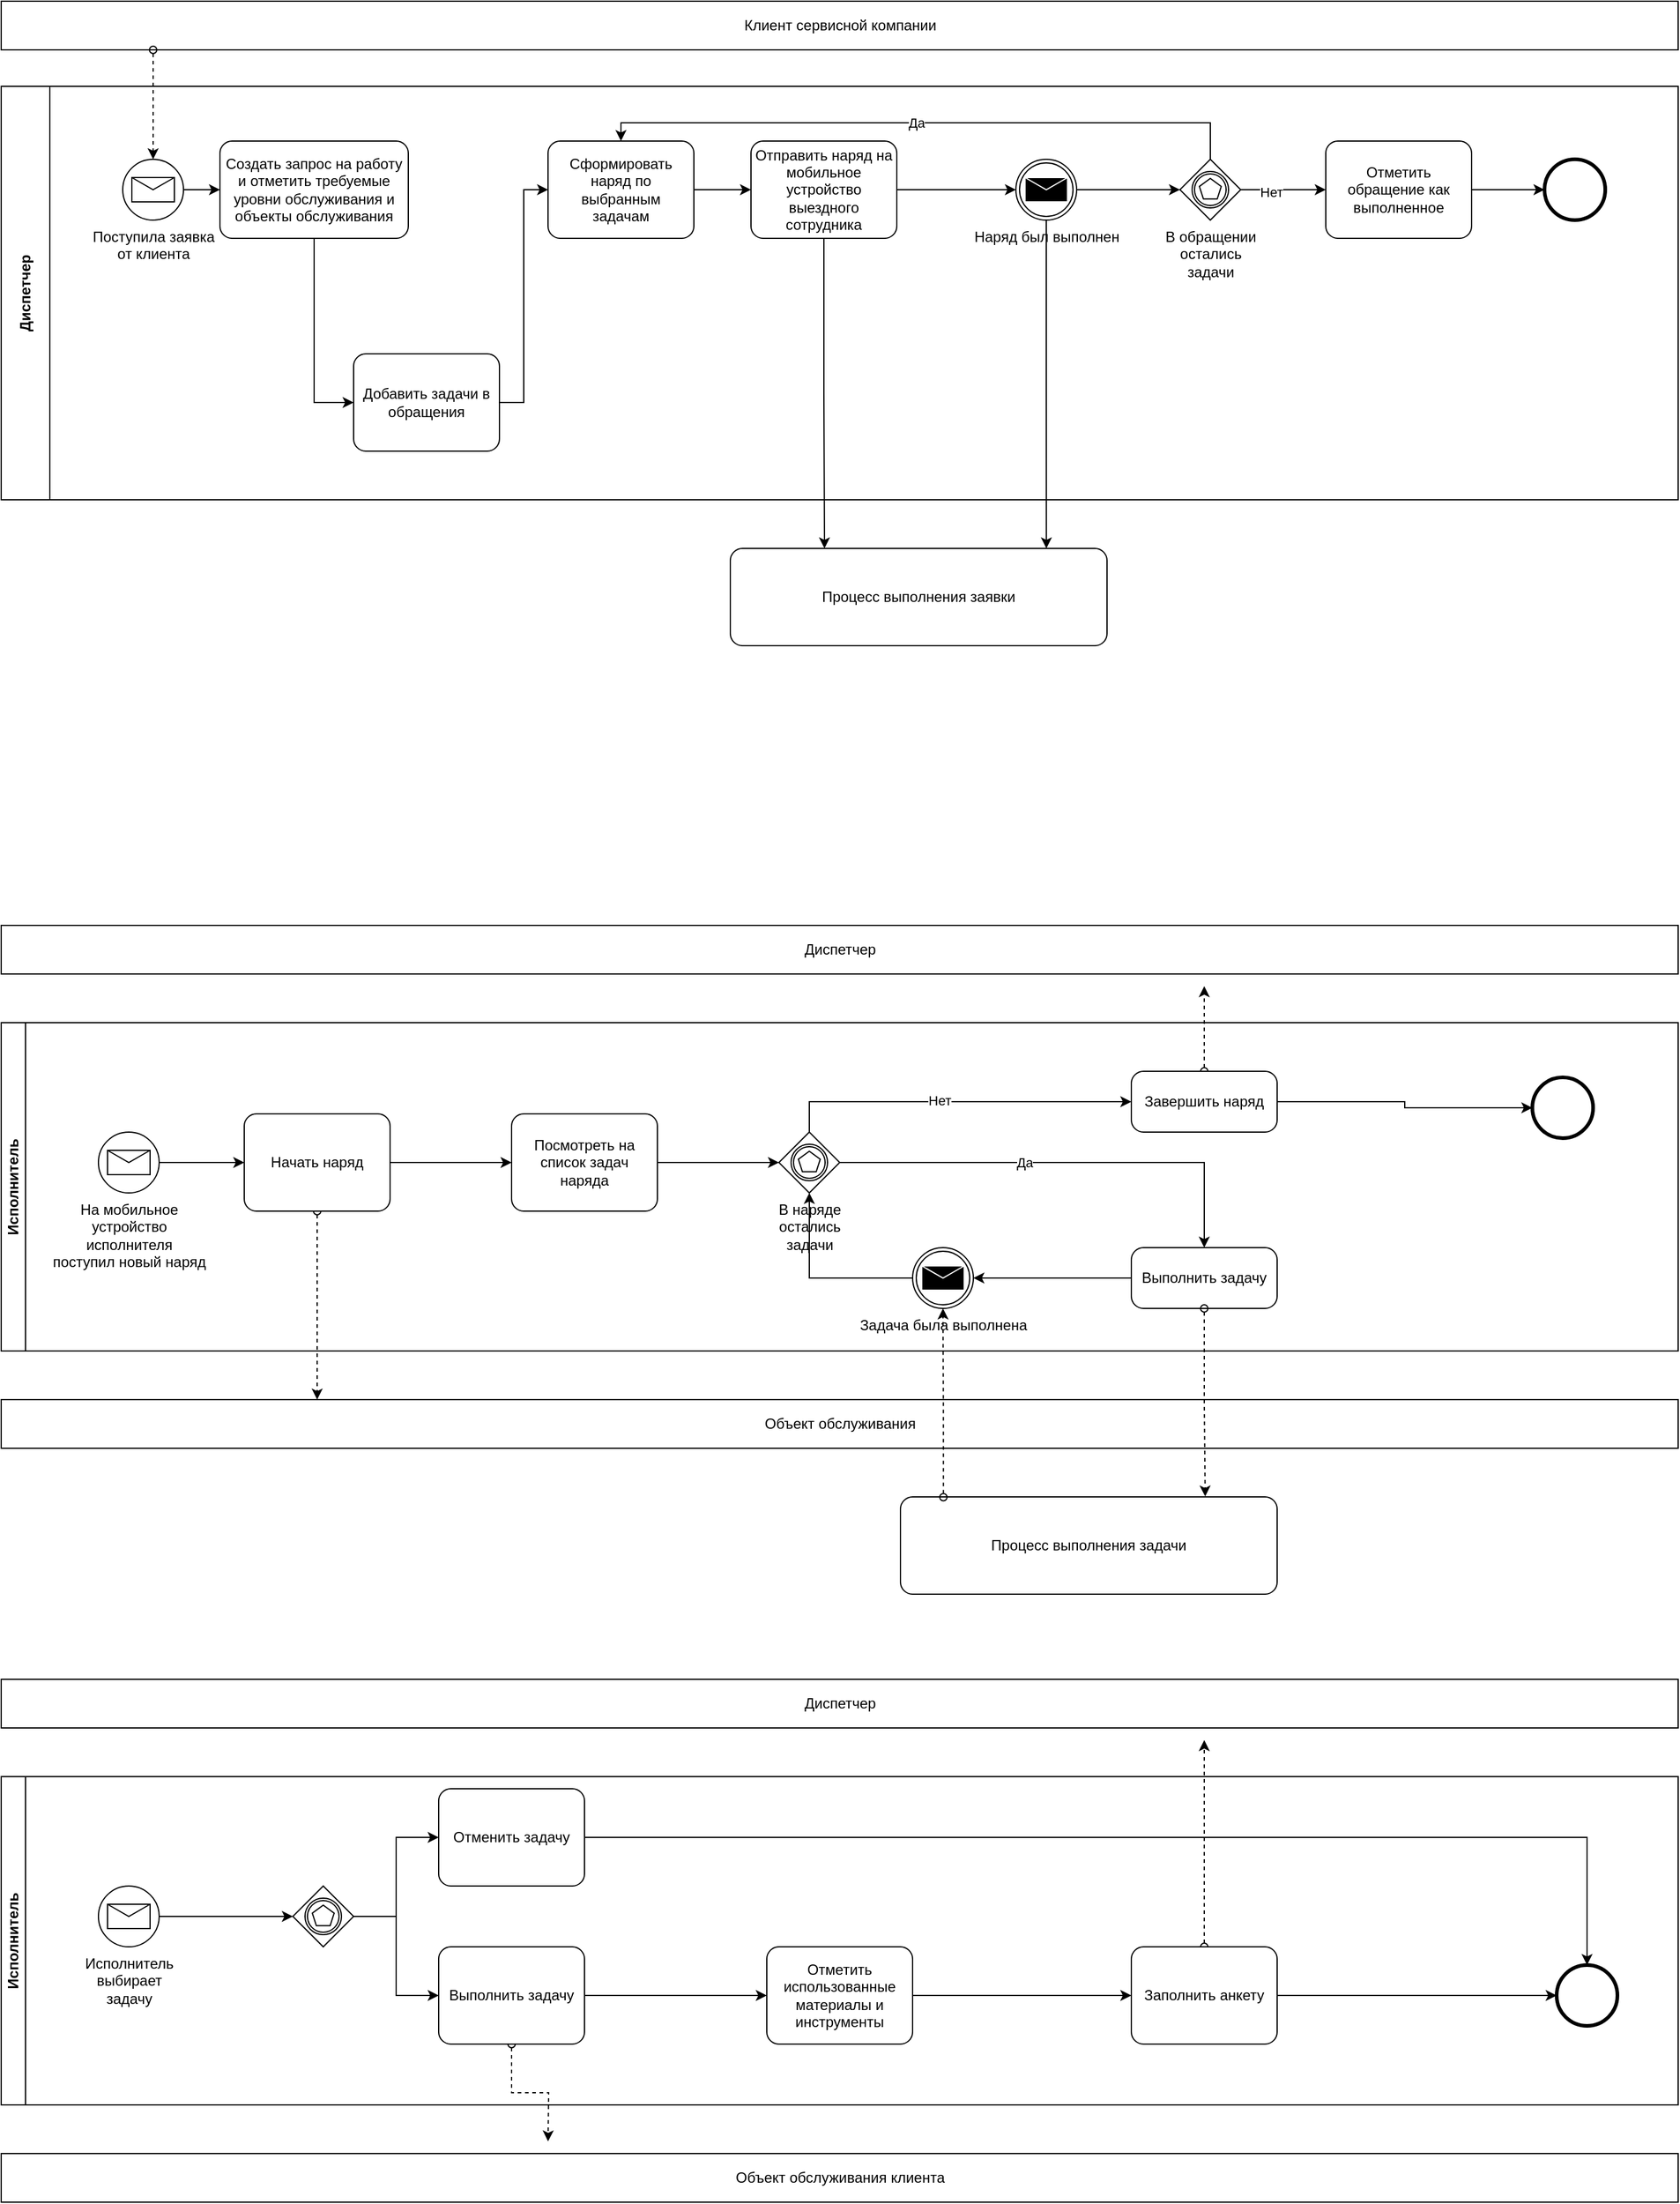 <mxfile version="22.0.8" type="github">
  <diagram name="Page-1" id="2a216829-ef6e-dabb-86c1-c78162f3ba2b">
    <mxGraphModel dx="1482" dy="813" grid="1" gridSize="10" guides="1" tooltips="1" connect="1" arrows="1" fold="1" page="1" pageScale="1" pageWidth="850" pageHeight="1100" background="none" math="0" shadow="0">
      <root>
        <mxCell id="0" />
        <mxCell id="1" parent="0" />
        <mxCell id="K206gTwYrIx2598Kz7eS-5" value="" style="swimlane;html=1;startSize=20;fontStyle=0;collapsible=0;horizontal=0;swimlaneLine=0;fillColor=none;whiteSpace=wrap;" parent="1" vertex="1">
          <mxGeometry x="90" y="860" width="1380" height="40" as="geometry" />
        </mxCell>
        <mxCell id="K206gTwYrIx2598Kz7eS-6" value="Диспетчер" style="text;html=1;align=center;verticalAlign=middle;resizable=0;points=[];autosize=1;strokeColor=none;fillColor=none;" parent="K206gTwYrIx2598Kz7eS-5" vertex="1">
          <mxGeometry x="650" y="5" width="80" height="30" as="geometry" />
        </mxCell>
        <mxCell id="K206gTwYrIx2598Kz7eS-7" value="" style="edgeStyle=none;orthogonalLoop=1;jettySize=auto;html=1;rounded=0;entryX=0.5;entryY=0;entryDx=0;entryDy=0;entryPerimeter=0;startArrow=oval;startFill=0;dashed=1;" parent="1" target="K206gTwYrIx2598Kz7eS-1" edge="1">
          <mxGeometry width="100" relative="1" as="geometry">
            <mxPoint x="215" y="140" as="sourcePoint" />
            <mxPoint x="250" y="140" as="targetPoint" />
            <Array as="points" />
          </mxGeometry>
        </mxCell>
        <mxCell id="9C0OA6vflU5inEK-O9Dc-1" value="" style="swimlane;html=1;startSize=20;fontStyle=0;collapsible=0;horizontal=0;swimlaneLine=0;fillColor=none;whiteSpace=wrap;" parent="1" vertex="1">
          <mxGeometry x="90" y="100" width="1380" height="40" as="geometry" />
        </mxCell>
        <mxCell id="9C0OA6vflU5inEK-O9Dc-2" value="Клиент сервисной компании" style="text;html=1;align=center;verticalAlign=middle;resizable=0;points=[];autosize=1;strokeColor=none;fillColor=none;" parent="9C0OA6vflU5inEK-O9Dc-1" vertex="1">
          <mxGeometry x="600" y="5" width="180" height="30" as="geometry" />
        </mxCell>
        <mxCell id="9C0OA6vflU5inEK-O9Dc-30" value="Исполнитель" style="swimlane;startSize=20;horizontal=0;html=1;whiteSpace=wrap;" parent="1" vertex="1">
          <mxGeometry x="90" y="940" width="1380" height="270" as="geometry" />
        </mxCell>
        <mxCell id="9C0OA6vflU5inEK-O9Dc-38" style="edgeStyle=orthogonalEdgeStyle;rounded=0;orthogonalLoop=1;jettySize=auto;html=1;entryX=0;entryY=0.5;entryDx=0;entryDy=0;entryPerimeter=0;" parent="9C0OA6vflU5inEK-O9Dc-30" source="9C0OA6vflU5inEK-O9Dc-36" target="9C0OA6vflU5inEK-O9Dc-37" edge="1">
          <mxGeometry relative="1" as="geometry" />
        </mxCell>
        <mxCell id="9C0OA6vflU5inEK-O9Dc-36" value="На мобильное &lt;br&gt;устройство&lt;br&gt;исполнителя&lt;br&gt;поступил новый наряд" style="points=[[0.145,0.145,0],[0.5,0,0],[0.855,0.145,0],[1,0.5,0],[0.855,0.855,0],[0.5,1,0],[0.145,0.855,0],[0,0.5,0]];shape=mxgraph.bpmn.event;html=1;verticalLabelPosition=bottom;labelBackgroundColor=#ffffff;verticalAlign=top;align=center;perimeter=ellipsePerimeter;outlineConnect=0;aspect=fixed;outline=standard;symbol=message;" parent="9C0OA6vflU5inEK-O9Dc-30" vertex="1">
          <mxGeometry x="80" y="90" width="50" height="50" as="geometry" />
        </mxCell>
        <mxCell id="9C0OA6vflU5inEK-O9Dc-44" style="edgeStyle=orthogonalEdgeStyle;rounded=0;orthogonalLoop=1;jettySize=auto;html=1;dashed=1;startArrow=oval;startFill=0;exitX=0.5;exitY=1;exitDx=0;exitDy=0;exitPerimeter=0;" parent="9C0OA6vflU5inEK-O9Dc-30" source="9C0OA6vflU5inEK-O9Dc-37" edge="1">
          <mxGeometry relative="1" as="geometry">
            <mxPoint x="260" y="310" as="targetPoint" />
            <Array as="points">
              <mxPoint x="260" y="250" />
              <mxPoint x="260" y="250" />
            </Array>
          </mxGeometry>
        </mxCell>
        <mxCell id="9C0OA6vflU5inEK-O9Dc-37" value="Начать наряд" style="points=[[0.25,0,0],[0.5,0,0],[0.75,0,0],[1,0.25,0],[1,0.5,0],[1,0.75,0],[0.75,1,0],[0.5,1,0],[0.25,1,0],[0,0.75,0],[0,0.5,0],[0,0.25,0]];shape=mxgraph.bpmn.task;whiteSpace=wrap;rectStyle=rounded;size=10;html=1;taskMarker=abstract;" parent="9C0OA6vflU5inEK-O9Dc-30" vertex="1">
          <mxGeometry x="200" y="75" width="120" height="80" as="geometry" />
        </mxCell>
        <mxCell id="9C0OA6vflU5inEK-O9Dc-42" style="edgeStyle=orthogonalEdgeStyle;rounded=0;orthogonalLoop=1;jettySize=auto;html=1;entryX=0;entryY=0.5;entryDx=0;entryDy=0;entryPerimeter=0;" parent="9C0OA6vflU5inEK-O9Dc-30" source="9C0OA6vflU5inEK-O9Dc-39" target="9C0OA6vflU5inEK-O9Dc-41" edge="1">
          <mxGeometry relative="1" as="geometry" />
        </mxCell>
        <mxCell id="9C0OA6vflU5inEK-O9Dc-43" style="edgeStyle=orthogonalEdgeStyle;rounded=0;orthogonalLoop=1;jettySize=auto;html=1;dashed=1;startArrow=oval;startFill=0;" parent="9C0OA6vflU5inEK-O9Dc-30" source="9C0OA6vflU5inEK-O9Dc-39" edge="1">
          <mxGeometry relative="1" as="geometry">
            <mxPoint x="990" y="-30" as="targetPoint" />
          </mxGeometry>
        </mxCell>
        <mxCell id="9C0OA6vflU5inEK-O9Dc-39" value="Завершить наряд" style="points=[[0.25,0,0],[0.5,0,0],[0.75,0,0],[1,0.25,0],[1,0.5,0],[1,0.75,0],[0.75,1,0],[0.5,1,0],[0.25,1,0],[0,0.75,0],[0,0.5,0],[0,0.25,0]];shape=mxgraph.bpmn.task;whiteSpace=wrap;rectStyle=rounded;size=10;html=1;taskMarker=abstract;" parent="9C0OA6vflU5inEK-O9Dc-30" vertex="1">
          <mxGeometry x="930" y="40" width="120" height="50" as="geometry" />
        </mxCell>
        <mxCell id="9C0OA6vflU5inEK-O9Dc-41" value="" style="points=[[0.145,0.145,0],[0.5,0,0],[0.855,0.145,0],[1,0.5,0],[0.855,0.855,0],[0.5,1,0],[0.145,0.855,0],[0,0.5,0]];shape=mxgraph.bpmn.event;html=1;verticalLabelPosition=bottom;labelBackgroundColor=#ffffff;verticalAlign=top;align=center;perimeter=ellipsePerimeter;outlineConnect=0;aspect=fixed;outline=end;symbol=terminate2;" parent="9C0OA6vflU5inEK-O9Dc-30" vertex="1">
          <mxGeometry x="1260" y="45" width="50" height="50" as="geometry" />
        </mxCell>
        <mxCell id="jgdwprGIqHZAwJ09kPJ_-36" value="В наряде&lt;br&gt;остались &lt;br&gt;задачи" style="points=[[0.25,0.25,0],[0.5,0,0],[0.75,0.25,0],[1,0.5,0],[0.75,0.75,0],[0.5,1,0],[0.25,0.75,0],[0,0.5,0]];shape=mxgraph.bpmn.gateway2;html=1;verticalLabelPosition=bottom;labelBackgroundColor=#ffffff;verticalAlign=top;align=center;perimeter=rhombusPerimeter;outlineConnect=0;outline=catching;symbol=multiple;" vertex="1" parent="9C0OA6vflU5inEK-O9Dc-30">
          <mxGeometry x="640" y="90" width="50" height="50" as="geometry" />
        </mxCell>
        <mxCell id="jgdwprGIqHZAwJ09kPJ_-37" value="" style="edgeStyle=orthogonalEdgeStyle;rounded=0;orthogonalLoop=1;jettySize=auto;html=1;entryX=0;entryY=0.5;entryDx=0;entryDy=0;entryPerimeter=0;" edge="1" parent="9C0OA6vflU5inEK-O9Dc-30" source="jgdwprGIqHZAwJ09kPJ_-43" target="jgdwprGIqHZAwJ09kPJ_-36">
          <mxGeometry relative="1" as="geometry">
            <mxPoint x="410" y="1055" as="sourcePoint" />
            <mxPoint x="1020" y="1055" as="targetPoint" />
          </mxGeometry>
        </mxCell>
        <mxCell id="jgdwprGIqHZAwJ09kPJ_-38" value="Выполнить задачу" style="points=[[0.25,0,0],[0.5,0,0],[0.75,0,0],[1,0.25,0],[1,0.5,0],[1,0.75,0],[0.75,1,0],[0.5,1,0],[0.25,1,0],[0,0.75,0],[0,0.5,0],[0,0.25,0]];shape=mxgraph.bpmn.task;whiteSpace=wrap;rectStyle=rounded;size=10;html=1;taskMarker=abstract;" vertex="1" parent="9C0OA6vflU5inEK-O9Dc-30">
          <mxGeometry x="930" y="185" width="120" height="50" as="geometry" />
        </mxCell>
        <mxCell id="jgdwprGIqHZAwJ09kPJ_-39" value="" style="edgeStyle=orthogonalEdgeStyle;rounded=0;orthogonalLoop=1;jettySize=auto;html=1;entryX=0.5;entryY=0;entryDx=0;entryDy=0;entryPerimeter=0;" edge="1" parent="9C0OA6vflU5inEK-O9Dc-30" source="jgdwprGIqHZAwJ09kPJ_-36" target="jgdwprGIqHZAwJ09kPJ_-38">
          <mxGeometry relative="1" as="geometry">
            <mxPoint x="535" y="1055" as="sourcePoint" />
            <mxPoint x="1020" y="1055" as="targetPoint" />
            <Array as="points">
              <mxPoint x="990" y="115" />
            </Array>
          </mxGeometry>
        </mxCell>
        <mxCell id="jgdwprGIqHZAwJ09kPJ_-59" value="Да" style="edgeLabel;html=1;align=center;verticalAlign=middle;resizable=0;points=[];" vertex="1" connectable="0" parent="jgdwprGIqHZAwJ09kPJ_-39">
          <mxGeometry x="-0.045" y="4" relative="1" as="geometry">
            <mxPoint x="-25" y="4" as="offset" />
          </mxGeometry>
        </mxCell>
        <mxCell id="jgdwprGIqHZAwJ09kPJ_-42" style="edgeStyle=orthogonalEdgeStyle;rounded=0;orthogonalLoop=1;jettySize=auto;html=1;entryX=0;entryY=0.5;entryDx=0;entryDy=0;entryPerimeter=0;exitX=0.5;exitY=0;exitDx=0;exitDy=0;exitPerimeter=0;" edge="1" parent="9C0OA6vflU5inEK-O9Dc-30" source="jgdwprGIqHZAwJ09kPJ_-36" target="9C0OA6vflU5inEK-O9Dc-39">
          <mxGeometry relative="1" as="geometry">
            <Array as="points">
              <mxPoint x="665" y="65" />
            </Array>
          </mxGeometry>
        </mxCell>
        <mxCell id="jgdwprGIqHZAwJ09kPJ_-58" value="Нет" style="edgeLabel;html=1;align=center;verticalAlign=middle;resizable=0;points=[];" vertex="1" connectable="0" parent="jgdwprGIqHZAwJ09kPJ_-42">
          <mxGeometry x="-0.092" y="1" relative="1" as="geometry">
            <mxPoint as="offset" />
          </mxGeometry>
        </mxCell>
        <mxCell id="jgdwprGIqHZAwJ09kPJ_-43" value="Посмотреть на список задач &lt;br&gt;наряда" style="points=[[0.25,0,0],[0.5,0,0],[0.75,0,0],[1,0.25,0],[1,0.5,0],[1,0.75,0],[0.75,1,0],[0.5,1,0],[0.25,1,0],[0,0.75,0],[0,0.5,0],[0,0.25,0]];shape=mxgraph.bpmn.task;whiteSpace=wrap;rectStyle=rounded;size=10;html=1;taskMarker=abstract;" vertex="1" parent="9C0OA6vflU5inEK-O9Dc-30">
          <mxGeometry x="420" y="75" width="120" height="80" as="geometry" />
        </mxCell>
        <mxCell id="jgdwprGIqHZAwJ09kPJ_-44" value="" style="edgeStyle=orthogonalEdgeStyle;rounded=0;orthogonalLoop=1;jettySize=auto;html=1;entryX=0;entryY=0.5;entryDx=0;entryDy=0;entryPerimeter=0;" edge="1" parent="9C0OA6vflU5inEK-O9Dc-30" source="9C0OA6vflU5inEK-O9Dc-37" target="jgdwprGIqHZAwJ09kPJ_-43">
          <mxGeometry relative="1" as="geometry">
            <mxPoint x="410" y="1055" as="sourcePoint" />
            <mxPoint x="730" y="1055" as="targetPoint" />
          </mxGeometry>
        </mxCell>
        <mxCell id="jgdwprGIqHZAwJ09kPJ_-45" value="Задача была выполнена" style="points=[[0.145,0.145,0],[0.5,0,0],[0.855,0.145,0],[1,0.5,0],[0.855,0.855,0],[0.5,1,0],[0.145,0.855,0],[0,0.5,0]];shape=mxgraph.bpmn.event;html=1;verticalLabelPosition=bottom;labelBackgroundColor=#ffffff;verticalAlign=top;align=center;perimeter=ellipsePerimeter;outlineConnect=0;aspect=fixed;outline=throwing;symbol=message;" vertex="1" parent="9C0OA6vflU5inEK-O9Dc-30">
          <mxGeometry x="750" y="185" width="50" height="50" as="geometry" />
        </mxCell>
        <mxCell id="jgdwprGIqHZAwJ09kPJ_-46" style="edgeStyle=orthogonalEdgeStyle;rounded=0;orthogonalLoop=1;jettySize=auto;html=1;entryX=1;entryY=0.5;entryDx=0;entryDy=0;entryPerimeter=0;" edge="1" parent="9C0OA6vflU5inEK-O9Dc-30" source="jgdwprGIqHZAwJ09kPJ_-38" target="jgdwprGIqHZAwJ09kPJ_-45">
          <mxGeometry relative="1" as="geometry" />
        </mxCell>
        <mxCell id="jgdwprGIqHZAwJ09kPJ_-60" style="edgeStyle=orthogonalEdgeStyle;rounded=0;orthogonalLoop=1;jettySize=auto;html=1;entryX=0.5;entryY=1;entryDx=0;entryDy=0;entryPerimeter=0;" edge="1" parent="9C0OA6vflU5inEK-O9Dc-30" source="jgdwprGIqHZAwJ09kPJ_-45" target="jgdwprGIqHZAwJ09kPJ_-36">
          <mxGeometry relative="1" as="geometry" />
        </mxCell>
        <mxCell id="9C0OA6vflU5inEK-O9Dc-31" value="Диспетчер" style="swimlane;startSize=40;horizontal=0;html=1;whiteSpace=wrap;" parent="1" vertex="1">
          <mxGeometry x="90" y="170" width="1380" height="340" as="geometry" />
        </mxCell>
        <mxCell id="K206gTwYrIx2598Kz7eS-1" value="Поступила заявка &lt;br&gt;от клиента" style="points=[[0.145,0.145,0],[0.5,0,0],[0.855,0.145,0],[1,0.5,0],[0.855,0.855,0],[0.5,1,0],[0.145,0.855,0],[0,0.5,0]];shape=mxgraph.bpmn.event;html=1;verticalLabelPosition=bottom;labelBackgroundColor=#ffffff;verticalAlign=top;align=center;perimeter=ellipsePerimeter;outlineConnect=0;aspect=fixed;outline=standard;symbol=message;" parent="9C0OA6vflU5inEK-O9Dc-31" vertex="1">
          <mxGeometry x="100" y="60" width="50" height="50" as="geometry" />
        </mxCell>
        <mxCell id="7a84cebc1def654-36" style="edgeStyle=orthogonalEdgeStyle;rounded=0;html=1;jettySize=auto;orthogonalLoop=1;exitX=1;exitY=0.5;exitDx=0;exitDy=0;exitPerimeter=0;entryX=0;entryY=0.5;entryDx=0;entryDy=0;entryPerimeter=0;" parent="9C0OA6vflU5inEK-O9Dc-31" source="jgdwprGIqHZAwJ09kPJ_-54" target="K206gTwYrIx2598Kz7eS-23" edge="1">
          <mxGeometry relative="1" as="geometry">
            <mxPoint x="220" y="120" as="sourcePoint" />
            <mxPoint x="215" y="85" as="targetPoint" />
          </mxGeometry>
        </mxCell>
        <mxCell id="K206gTwYrIx2598Kz7eS-23" value="Сформировать наряд по выбранным &lt;br&gt;задачам" style="points=[[0.25,0,0],[0.5,0,0],[0.75,0,0],[1,0.25,0],[1,0.5,0],[1,0.75,0],[0.75,1,0],[0.5,1,0],[0.25,1,0],[0,0.75,0],[0,0.5,0],[0,0.25,0]];shape=mxgraph.bpmn.task;whiteSpace=wrap;rectStyle=rounded;size=10;html=1;taskMarker=abstract;" parent="9C0OA6vflU5inEK-O9Dc-31" vertex="1">
          <mxGeometry x="450" y="45" width="120" height="80" as="geometry" />
        </mxCell>
        <mxCell id="K206gTwYrIx2598Kz7eS-44" value="Отправить наряд на мобильное устройство выездного сотрудника" style="points=[[0.25,0,0],[0.5,0,0],[0.75,0,0],[1,0.25,0],[1,0.5,0],[1,0.75,0],[0.75,1,0],[0.5,1,0],[0.25,1,0],[0,0.75,0],[0,0.5,0],[0,0.25,0]];shape=mxgraph.bpmn.task;whiteSpace=wrap;rectStyle=rounded;size=10;html=1;taskMarker=abstract;" parent="9C0OA6vflU5inEK-O9Dc-31" vertex="1">
          <mxGeometry x="617" y="45" width="120" height="80" as="geometry" />
        </mxCell>
        <mxCell id="K206gTwYrIx2598Kz7eS-45" style="edgeStyle=orthogonalEdgeStyle;rounded=0;orthogonalLoop=1;jettySize=auto;html=1;startArrow=none;startFill=0;" parent="9C0OA6vflU5inEK-O9Dc-31" source="K206gTwYrIx2598Kz7eS-23" target="K206gTwYrIx2598Kz7eS-44" edge="1">
          <mxGeometry relative="1" as="geometry" />
        </mxCell>
        <mxCell id="K206gTwYrIx2598Kz7eS-50" value="Наряд был выполнен" style="points=[[0.145,0.145,0],[0.5,0,0],[0.855,0.145,0],[1,0.5,0],[0.855,0.855,0],[0.5,1,0],[0.145,0.855,0],[0,0.5,0]];shape=mxgraph.bpmn.event;html=1;verticalLabelPosition=bottom;labelBackgroundColor=#ffffff;verticalAlign=top;align=center;perimeter=ellipsePerimeter;outlineConnect=0;aspect=fixed;outline=throwing;symbol=message;" parent="9C0OA6vflU5inEK-O9Dc-31" vertex="1">
          <mxGeometry x="835" y="60" width="50" height="50" as="geometry" />
        </mxCell>
        <mxCell id="K206gTwYrIx2598Kz7eS-51" style="edgeStyle=orthogonalEdgeStyle;rounded=0;orthogonalLoop=1;jettySize=auto;html=1;startArrow=none;startFill=0;" parent="9C0OA6vflU5inEK-O9Dc-31" source="K206gTwYrIx2598Kz7eS-44" target="K206gTwYrIx2598Kz7eS-50" edge="1">
          <mxGeometry relative="1" as="geometry" />
        </mxCell>
        <mxCell id="K206gTwYrIx2598Kz7eS-21" value="" style="points=[[0.145,0.145,0],[0.5,0,0],[0.855,0.145,0],[1,0.5,0],[0.855,0.855,0],[0.5,1,0],[0.145,0.855,0],[0,0.5,0]];shape=mxgraph.bpmn.event;html=1;verticalLabelPosition=bottom;labelBackgroundColor=#ffffff;verticalAlign=top;align=center;perimeter=ellipsePerimeter;outlineConnect=0;aspect=fixed;outline=end;symbol=terminate2;" parent="9C0OA6vflU5inEK-O9Dc-31" vertex="1">
          <mxGeometry x="1270" y="60" width="50" height="50" as="geometry" />
        </mxCell>
        <mxCell id="9C0OA6vflU5inEK-O9Dc-53" style="edgeStyle=orthogonalEdgeStyle;rounded=0;orthogonalLoop=1;jettySize=auto;html=1;entryX=0;entryY=0.5;entryDx=0;entryDy=0;entryPerimeter=0;startArrow=none;startFill=0;exitX=1;exitY=0.5;exitDx=0;exitDy=0;exitPerimeter=0;" parent="9C0OA6vflU5inEK-O9Dc-31" source="jgdwprGIqHZAwJ09kPJ_-65" target="K206gTwYrIx2598Kz7eS-21" edge="1">
          <mxGeometry relative="1" as="geometry">
            <mxPoint x="1295" y="285" as="sourcePoint" />
          </mxGeometry>
        </mxCell>
        <mxCell id="jgdwprGIqHZAwJ09kPJ_-52" value="Создать запрос на работу и отметить требуемые уровни обслуживания и объекты обслуживания" style="points=[[0.25,0,0],[0.5,0,0],[0.75,0,0],[1,0.25,0],[1,0.5,0],[1,0.75,0],[0.75,1,0],[0.5,1,0],[0.25,1,0],[0,0.75,0],[0,0.5,0],[0,0.25,0]];shape=mxgraph.bpmn.task;whiteSpace=wrap;rectStyle=rounded;size=10;html=1;taskMarker=abstract;" vertex="1" parent="9C0OA6vflU5inEK-O9Dc-31">
          <mxGeometry x="180" y="45" width="155" height="80" as="geometry" />
        </mxCell>
        <mxCell id="jgdwprGIqHZAwJ09kPJ_-53" value="" style="edgeStyle=orthogonalEdgeStyle;rounded=0;html=1;jettySize=auto;orthogonalLoop=1;exitX=1;exitY=0.5;exitDx=0;exitDy=0;exitPerimeter=0;entryX=0;entryY=0.5;entryDx=0;entryDy=0;entryPerimeter=0;" edge="1" parent="9C0OA6vflU5inEK-O9Dc-31" source="K206gTwYrIx2598Kz7eS-1" target="jgdwprGIqHZAwJ09kPJ_-52">
          <mxGeometry relative="1" as="geometry">
            <mxPoint x="240" y="255" as="sourcePoint" />
            <mxPoint x="480" y="255" as="targetPoint" />
          </mxGeometry>
        </mxCell>
        <mxCell id="jgdwprGIqHZAwJ09kPJ_-55" value="" style="edgeStyle=orthogonalEdgeStyle;rounded=0;html=1;jettySize=auto;orthogonalLoop=1;entryX=0;entryY=0.5;entryDx=0;entryDy=0;entryPerimeter=0;exitX=0.5;exitY=1;exitDx=0;exitDy=0;exitPerimeter=0;" edge="1" parent="9C0OA6vflU5inEK-O9Dc-31" source="jgdwprGIqHZAwJ09kPJ_-52" target="jgdwprGIqHZAwJ09kPJ_-54">
          <mxGeometry relative="1" as="geometry">
            <mxPoint x="425" y="255" as="sourcePoint" />
            <mxPoint x="640" y="255" as="targetPoint" />
          </mxGeometry>
        </mxCell>
        <mxCell id="jgdwprGIqHZAwJ09kPJ_-54" value="Добавить задачи в обращения" style="points=[[0.25,0,0],[0.5,0,0],[0.75,0,0],[1,0.25,0],[1,0.5,0],[1,0.75,0],[0.75,1,0],[0.5,1,0],[0.25,1,0],[0,0.75,0],[0,0.5,0],[0,0.25,0]];shape=mxgraph.bpmn.task;whiteSpace=wrap;rectStyle=rounded;size=10;html=1;taskMarker=abstract;" vertex="1" parent="9C0OA6vflU5inEK-O9Dc-31">
          <mxGeometry x="290" y="220" width="120" height="80" as="geometry" />
        </mxCell>
        <mxCell id="jgdwprGIqHZAwJ09kPJ_-56" value="В обращении &lt;br&gt;остались &lt;br&gt;задачи" style="points=[[0.25,0.25,0],[0.5,0,0],[0.75,0.25,0],[1,0.5,0],[0.75,0.75,0],[0.5,1,0],[0.25,0.75,0],[0,0.5,0]];shape=mxgraph.bpmn.gateway2;html=1;verticalLabelPosition=bottom;labelBackgroundColor=#ffffff;verticalAlign=top;align=center;perimeter=rhombusPerimeter;outlineConnect=0;outline=catching;symbol=multiple;" vertex="1" parent="9C0OA6vflU5inEK-O9Dc-31">
          <mxGeometry x="970" y="60" width="50" height="50" as="geometry" />
        </mxCell>
        <mxCell id="jgdwprGIqHZAwJ09kPJ_-57" value="" style="edgeStyle=orthogonalEdgeStyle;rounded=0;orthogonalLoop=1;jettySize=auto;html=1;entryX=0;entryY=0.5;entryDx=0;entryDy=0;entryPerimeter=0;startArrow=none;startFill=0;exitX=1;exitY=0.5;exitDx=0;exitDy=0;exitPerimeter=0;" edge="1" parent="9C0OA6vflU5inEK-O9Dc-31" source="K206gTwYrIx2598Kz7eS-50" target="jgdwprGIqHZAwJ09kPJ_-56">
          <mxGeometry relative="1" as="geometry">
            <mxPoint x="1100" y="255" as="sourcePoint" />
            <mxPoint x="1385" y="280" as="targetPoint" />
          </mxGeometry>
        </mxCell>
        <mxCell id="jgdwprGIqHZAwJ09kPJ_-62" style="edgeStyle=orthogonalEdgeStyle;rounded=0;orthogonalLoop=1;jettySize=auto;html=1;entryX=0.5;entryY=0;entryDx=0;entryDy=0;entryPerimeter=0;exitX=0.5;exitY=0;exitDx=0;exitDy=0;exitPerimeter=0;" edge="1" parent="9C0OA6vflU5inEK-O9Dc-31" source="jgdwprGIqHZAwJ09kPJ_-56" target="K206gTwYrIx2598Kz7eS-23">
          <mxGeometry relative="1" as="geometry">
            <mxPoint x="570" y="170" as="targetPoint" />
            <Array as="points">
              <mxPoint x="995" y="30" />
              <mxPoint x="510" y="30" />
            </Array>
          </mxGeometry>
        </mxCell>
        <mxCell id="jgdwprGIqHZAwJ09kPJ_-64" value="Да" style="edgeLabel;html=1;align=center;verticalAlign=middle;resizable=0;points=[];" vertex="1" connectable="0" parent="jgdwprGIqHZAwJ09kPJ_-62">
          <mxGeometry x="-0.624" relative="1" as="geometry">
            <mxPoint x="-173" as="offset" />
          </mxGeometry>
        </mxCell>
        <mxCell id="jgdwprGIqHZAwJ09kPJ_-65" value="Отметить обращение как выполненное" style="points=[[0.25,0,0],[0.5,0,0],[0.75,0,0],[1,0.25,0],[1,0.5,0],[1,0.75,0],[0.75,1,0],[0.5,1,0],[0.25,1,0],[0,0.75,0],[0,0.5,0],[0,0.25,0]];shape=mxgraph.bpmn.task;whiteSpace=wrap;rectStyle=rounded;size=10;html=1;taskMarker=abstract;" vertex="1" parent="9C0OA6vflU5inEK-O9Dc-31">
          <mxGeometry x="1090" y="45" width="120" height="80" as="geometry" />
        </mxCell>
        <mxCell id="jgdwprGIqHZAwJ09kPJ_-66" value="" style="edgeStyle=orthogonalEdgeStyle;rounded=0;orthogonalLoop=1;jettySize=auto;html=1;entryX=0;entryY=0.5;entryDx=0;entryDy=0;entryPerimeter=0;startArrow=none;startFill=0;exitX=1;exitY=0.5;exitDx=0;exitDy=0;exitPerimeter=0;" edge="1" parent="9C0OA6vflU5inEK-O9Dc-31" source="jgdwprGIqHZAwJ09kPJ_-56" target="jgdwprGIqHZAwJ09kPJ_-65">
          <mxGeometry relative="1" as="geometry">
            <mxPoint x="1070" y="255" as="sourcePoint" />
            <mxPoint x="1360" y="255" as="targetPoint" />
          </mxGeometry>
        </mxCell>
        <mxCell id="jgdwprGIqHZAwJ09kPJ_-68" value="Нет" style="edgeLabel;html=1;align=center;verticalAlign=middle;resizable=0;points=[];" vertex="1" connectable="0" parent="jgdwprGIqHZAwJ09kPJ_-66">
          <mxGeometry x="-0.284" y="-2" relative="1" as="geometry">
            <mxPoint as="offset" />
          </mxGeometry>
        </mxCell>
        <mxCell id="9C0OA6vflU5inEK-O9Dc-34" value="" style="swimlane;html=1;startSize=20;fontStyle=0;collapsible=0;horizontal=0;swimlaneLine=0;fillColor=none;whiteSpace=wrap;" parent="1" vertex="1">
          <mxGeometry x="90" y="1250" width="1380" height="40" as="geometry" />
        </mxCell>
        <mxCell id="9C0OA6vflU5inEK-O9Dc-35" value="Объект обслуживания" style="text;html=1;align=center;verticalAlign=middle;resizable=0;points=[];autosize=1;strokeColor=none;fillColor=none;" parent="9C0OA6vflU5inEK-O9Dc-34" vertex="1">
          <mxGeometry x="615" y="5" width="150" height="30" as="geometry" />
        </mxCell>
        <mxCell id="9C0OA6vflU5inEK-O9Dc-46" value="Процесс выполнения заявки" style="points=[[0.25,0,0],[0.5,0,0],[0.75,0,0],[1,0.25,0],[1,0.5,0],[1,0.75,0],[0.75,1,0],[0.5,1,0],[0.25,1,0],[0,0.75,0],[0,0.5,0],[0,0.25,0]];shape=mxgraph.bpmn.task;whiteSpace=wrap;rectStyle=rounded;size=10;html=1;taskMarker=abstract;" parent="1" vertex="1">
          <mxGeometry x="690" y="550" width="310" height="80" as="geometry" />
        </mxCell>
        <mxCell id="jgdwprGIqHZAwJ09kPJ_-15" value="" style="swimlane;html=1;startSize=20;fontStyle=0;collapsible=0;horizontal=0;swimlaneLine=0;fillColor=none;whiteSpace=wrap;" vertex="1" parent="1">
          <mxGeometry x="90" y="1480" width="1380" height="40" as="geometry" />
        </mxCell>
        <mxCell id="jgdwprGIqHZAwJ09kPJ_-16" value="Диспетчер" style="text;html=1;align=center;verticalAlign=middle;resizable=0;points=[];autosize=1;strokeColor=none;fillColor=none;" vertex="1" parent="jgdwprGIqHZAwJ09kPJ_-15">
          <mxGeometry x="650" y="5" width="80" height="30" as="geometry" />
        </mxCell>
        <mxCell id="jgdwprGIqHZAwJ09kPJ_-17" value="Исполнитель" style="swimlane;startSize=20;horizontal=0;html=1;whiteSpace=wrap;" vertex="1" parent="1">
          <mxGeometry x="90" y="1560" width="1380" height="270" as="geometry" />
        </mxCell>
        <mxCell id="jgdwprGIqHZAwJ09kPJ_-18" style="edgeStyle=orthogonalEdgeStyle;rounded=0;orthogonalLoop=1;jettySize=auto;html=1;entryX=0;entryY=0.5;entryDx=0;entryDy=0;entryPerimeter=0;" edge="1" parent="jgdwprGIqHZAwJ09kPJ_-17" source="jgdwprGIqHZAwJ09kPJ_-29" target="jgdwprGIqHZAwJ09kPJ_-22">
          <mxGeometry relative="1" as="geometry" />
        </mxCell>
        <mxCell id="jgdwprGIqHZAwJ09kPJ_-19" value="Исполнитель &lt;br&gt;выбирает &lt;br&gt;задачу" style="points=[[0.145,0.145,0],[0.5,0,0],[0.855,0.145,0],[1,0.5,0],[0.855,0.855,0],[0.5,1,0],[0.145,0.855,0],[0,0.5,0]];shape=mxgraph.bpmn.event;html=1;verticalLabelPosition=bottom;labelBackgroundColor=#ffffff;verticalAlign=top;align=center;perimeter=ellipsePerimeter;outlineConnect=0;aspect=fixed;outline=standard;symbol=message;" vertex="1" parent="jgdwprGIqHZAwJ09kPJ_-17">
          <mxGeometry x="80" y="90" width="50" height="50" as="geometry" />
        </mxCell>
        <mxCell id="jgdwprGIqHZAwJ09kPJ_-20" style="edgeStyle=orthogonalEdgeStyle;rounded=0;orthogonalLoop=1;jettySize=auto;html=1;entryX=0;entryY=0.5;entryDx=0;entryDy=0;entryPerimeter=0;exitX=1;exitY=0.5;exitDx=0;exitDy=0;exitPerimeter=0;" edge="1" parent="jgdwprGIqHZAwJ09kPJ_-17" source="jgdwprGIqHZAwJ09kPJ_-32" target="jgdwprGIqHZAwJ09kPJ_-25">
          <mxGeometry relative="1" as="geometry" />
        </mxCell>
        <mxCell id="jgdwprGIqHZAwJ09kPJ_-21" style="edgeStyle=orthogonalEdgeStyle;rounded=0;orthogonalLoop=1;jettySize=auto;html=1;dashed=1;startArrow=oval;startFill=0;exitX=0.5;exitY=1;exitDx=0;exitDy=0;exitPerimeter=0;" edge="1" parent="jgdwprGIqHZAwJ09kPJ_-17" source="jgdwprGIqHZAwJ09kPJ_-31">
          <mxGeometry relative="1" as="geometry">
            <mxPoint x="450" y="300" as="targetPoint" />
          </mxGeometry>
        </mxCell>
        <mxCell id="jgdwprGIqHZAwJ09kPJ_-22" value="Отменить задачу" style="points=[[0.25,0,0],[0.5,0,0],[0.75,0,0],[1,0.25,0],[1,0.5,0],[1,0.75,0],[0.75,1,0],[0.5,1,0],[0.25,1,0],[0,0.75,0],[0,0.5,0],[0,0.25,0]];shape=mxgraph.bpmn.task;whiteSpace=wrap;rectStyle=rounded;size=10;html=1;taskMarker=abstract;" vertex="1" parent="jgdwprGIqHZAwJ09kPJ_-17">
          <mxGeometry x="360" y="10" width="120" height="80" as="geometry" />
        </mxCell>
        <mxCell id="jgdwprGIqHZAwJ09kPJ_-23" style="edgeStyle=orthogonalEdgeStyle;rounded=0;orthogonalLoop=1;jettySize=auto;html=1;entryX=0;entryY=0.5;entryDx=0;entryDy=0;entryPerimeter=0;" edge="1" parent="jgdwprGIqHZAwJ09kPJ_-17" source="jgdwprGIqHZAwJ09kPJ_-25" target="jgdwprGIqHZAwJ09kPJ_-26">
          <mxGeometry relative="1" as="geometry" />
        </mxCell>
        <mxCell id="jgdwprGIqHZAwJ09kPJ_-24" style="edgeStyle=orthogonalEdgeStyle;rounded=0;orthogonalLoop=1;jettySize=auto;html=1;dashed=1;startArrow=oval;startFill=0;" edge="1" parent="jgdwprGIqHZAwJ09kPJ_-17" source="jgdwprGIqHZAwJ09kPJ_-25">
          <mxGeometry relative="1" as="geometry">
            <mxPoint x="990" y="-30" as="targetPoint" />
          </mxGeometry>
        </mxCell>
        <mxCell id="jgdwprGIqHZAwJ09kPJ_-25" value="Заполнить анкету" style="points=[[0.25,0,0],[0.5,0,0],[0.75,0,0],[1,0.25,0],[1,0.5,0],[1,0.75,0],[0.75,1,0],[0.5,1,0],[0.25,1,0],[0,0.75,0],[0,0.5,0],[0,0.25,0]];shape=mxgraph.bpmn.task;whiteSpace=wrap;rectStyle=rounded;size=10;html=1;taskMarker=abstract;" vertex="1" parent="jgdwprGIqHZAwJ09kPJ_-17">
          <mxGeometry x="930" y="140" width="120" height="80" as="geometry" />
        </mxCell>
        <mxCell id="jgdwprGIqHZAwJ09kPJ_-26" value="" style="points=[[0.145,0.145,0],[0.5,0,0],[0.855,0.145,0],[1,0.5,0],[0.855,0.855,0],[0.5,1,0],[0.145,0.855,0],[0,0.5,0]];shape=mxgraph.bpmn.event;html=1;verticalLabelPosition=bottom;labelBackgroundColor=#ffffff;verticalAlign=top;align=center;perimeter=ellipsePerimeter;outlineConnect=0;aspect=fixed;outline=end;symbol=terminate2;" vertex="1" parent="jgdwprGIqHZAwJ09kPJ_-17">
          <mxGeometry x="1280" y="155" width="50" height="50" as="geometry" />
        </mxCell>
        <mxCell id="jgdwprGIqHZAwJ09kPJ_-29" value="" style="points=[[0.25,0.25,0],[0.5,0,0],[0.75,0.25,0],[1,0.5,0],[0.75,0.75,0],[0.5,1,0],[0.25,0.75,0],[0,0.5,0]];shape=mxgraph.bpmn.gateway2;html=1;verticalLabelPosition=bottom;labelBackgroundColor=#ffffff;verticalAlign=top;align=center;perimeter=rhombusPerimeter;outlineConnect=0;outline=catching;symbol=multiple;" vertex="1" parent="jgdwprGIqHZAwJ09kPJ_-17">
          <mxGeometry x="240" y="90" width="50" height="50" as="geometry" />
        </mxCell>
        <mxCell id="jgdwprGIqHZAwJ09kPJ_-30" value="" style="edgeStyle=orthogonalEdgeStyle;rounded=0;orthogonalLoop=1;jettySize=auto;html=1;entryX=0;entryY=0.5;entryDx=0;entryDy=0;entryPerimeter=0;" edge="1" parent="jgdwprGIqHZAwJ09kPJ_-17" source="jgdwprGIqHZAwJ09kPJ_-19" target="jgdwprGIqHZAwJ09kPJ_-29">
          <mxGeometry relative="1" as="geometry">
            <mxPoint x="220" y="1825" as="sourcePoint" />
            <mxPoint x="480" y="1825" as="targetPoint" />
          </mxGeometry>
        </mxCell>
        <mxCell id="jgdwprGIqHZAwJ09kPJ_-31" value="Выполнить задачу" style="points=[[0.25,0,0],[0.5,0,0],[0.75,0,0],[1,0.25,0],[1,0.5,0],[1,0.75,0],[0.75,1,0],[0.5,1,0],[0.25,1,0],[0,0.75,0],[0,0.5,0],[0,0.25,0]];shape=mxgraph.bpmn.task;whiteSpace=wrap;rectStyle=rounded;size=10;html=1;taskMarker=abstract;" vertex="1" parent="jgdwprGIqHZAwJ09kPJ_-17">
          <mxGeometry x="360" y="140" width="120" height="80" as="geometry" />
        </mxCell>
        <mxCell id="jgdwprGIqHZAwJ09kPJ_-32" value="Отметить использованные материалы и инструменты" style="points=[[0.25,0,0],[0.5,0,0],[0.75,0,0],[1,0.25,0],[1,0.5,0],[1,0.75,0],[0.75,1,0],[0.5,1,0],[0.25,1,0],[0,0.75,0],[0,0.5,0],[0,0.25,0]];shape=mxgraph.bpmn.task;whiteSpace=wrap;rectStyle=rounded;size=10;html=1;taskMarker=abstract;" vertex="1" parent="jgdwprGIqHZAwJ09kPJ_-17">
          <mxGeometry x="630" y="140" width="120" height="80" as="geometry" />
        </mxCell>
        <mxCell id="jgdwprGIqHZAwJ09kPJ_-33" value="" style="edgeStyle=orthogonalEdgeStyle;rounded=0;orthogonalLoop=1;jettySize=auto;html=1;entryX=0;entryY=0.5;entryDx=0;entryDy=0;entryPerimeter=0;exitX=1;exitY=0.5;exitDx=0;exitDy=0;exitPerimeter=0;" edge="1" parent="jgdwprGIqHZAwJ09kPJ_-17" source="jgdwprGIqHZAwJ09kPJ_-31" target="jgdwprGIqHZAwJ09kPJ_-32">
          <mxGeometry relative="1" as="geometry">
            <mxPoint x="570" y="1860" as="sourcePoint" />
            <mxPoint x="1020" y="1825" as="targetPoint" />
          </mxGeometry>
        </mxCell>
        <mxCell id="jgdwprGIqHZAwJ09kPJ_-34" style="edgeStyle=orthogonalEdgeStyle;rounded=0;orthogonalLoop=1;jettySize=auto;html=1;entryX=0;entryY=0.5;entryDx=0;entryDy=0;entryPerimeter=0;" edge="1" parent="jgdwprGIqHZAwJ09kPJ_-17" source="jgdwprGIqHZAwJ09kPJ_-29" target="jgdwprGIqHZAwJ09kPJ_-31">
          <mxGeometry relative="1" as="geometry" />
        </mxCell>
        <mxCell id="jgdwprGIqHZAwJ09kPJ_-35" style="edgeStyle=orthogonalEdgeStyle;rounded=0;orthogonalLoop=1;jettySize=auto;html=1;entryX=0.5;entryY=0;entryDx=0;entryDy=0;entryPerimeter=0;" edge="1" parent="jgdwprGIqHZAwJ09kPJ_-17" source="jgdwprGIqHZAwJ09kPJ_-22" target="jgdwprGIqHZAwJ09kPJ_-26">
          <mxGeometry relative="1" as="geometry" />
        </mxCell>
        <mxCell id="jgdwprGIqHZAwJ09kPJ_-27" value="" style="swimlane;html=1;startSize=20;fontStyle=0;collapsible=0;horizontal=0;swimlaneLine=0;fillColor=none;whiteSpace=wrap;" vertex="1" parent="1">
          <mxGeometry x="90" y="1870" width="1380" height="40" as="geometry" />
        </mxCell>
        <mxCell id="jgdwprGIqHZAwJ09kPJ_-28" value="Объект обслуживания клиента" style="text;html=1;align=center;verticalAlign=middle;resizable=0;points=[];autosize=1;strokeColor=none;fillColor=none;" vertex="1" parent="jgdwprGIqHZAwJ09kPJ_-27">
          <mxGeometry x="590" y="5" width="200" height="30" as="geometry" />
        </mxCell>
        <mxCell id="jgdwprGIqHZAwJ09kPJ_-41" value="Процесс выполнения задачи" style="points=[[0.25,0,0],[0.5,0,0],[0.75,0,0],[1,0.25,0],[1,0.5,0],[1,0.75,0],[0.75,1,0],[0.5,1,0],[0.25,1,0],[0,0.75,0],[0,0.5,0],[0,0.25,0]];shape=mxgraph.bpmn.task;whiteSpace=wrap;rectStyle=rounded;size=10;html=1;taskMarker=abstract;" vertex="1" parent="1">
          <mxGeometry x="830" y="1330" width="310" height="80" as="geometry" />
        </mxCell>
        <mxCell id="jgdwprGIqHZAwJ09kPJ_-49" style="edgeStyle=orthogonalEdgeStyle;rounded=0;orthogonalLoop=1;jettySize=auto;html=1;entryX=0.809;entryY=-0.004;entryDx=0;entryDy=0;entryPerimeter=0;dashed=1;startArrow=oval;startFill=0;" edge="1" parent="1" source="jgdwprGIqHZAwJ09kPJ_-38" target="jgdwprGIqHZAwJ09kPJ_-41">
          <mxGeometry relative="1" as="geometry">
            <mxPoint x="1080" y="1320" as="targetPoint" />
          </mxGeometry>
        </mxCell>
        <mxCell id="jgdwprGIqHZAwJ09kPJ_-51" style="edgeStyle=orthogonalEdgeStyle;rounded=0;orthogonalLoop=1;jettySize=auto;html=1;exitX=0.114;exitY=0.003;exitDx=0;exitDy=0;exitPerimeter=0;dashed=1;startArrow=oval;startFill=0;" edge="1" parent="1" source="jgdwprGIqHZAwJ09kPJ_-41" target="jgdwprGIqHZAwJ09kPJ_-45">
          <mxGeometry relative="1" as="geometry" />
        </mxCell>
        <mxCell id="jgdwprGIqHZAwJ09kPJ_-69" style="edgeStyle=orthogonalEdgeStyle;rounded=0;orthogonalLoop=1;jettySize=auto;html=1;entryX=0.25;entryY=0;entryDx=0;entryDy=0;entryPerimeter=0;" edge="1" parent="1" source="K206gTwYrIx2598Kz7eS-44" target="9C0OA6vflU5inEK-O9Dc-46">
          <mxGeometry relative="1" as="geometry" />
        </mxCell>
        <mxCell id="jgdwprGIqHZAwJ09kPJ_-70" style="edgeStyle=orthogonalEdgeStyle;rounded=0;orthogonalLoop=1;jettySize=auto;html=1;entryX=0.839;entryY=0;entryDx=0;entryDy=0;entryPerimeter=0;" edge="1" parent="1" source="K206gTwYrIx2598Kz7eS-50" target="9C0OA6vflU5inEK-O9Dc-46">
          <mxGeometry relative="1" as="geometry" />
        </mxCell>
      </root>
    </mxGraphModel>
  </diagram>
</mxfile>
